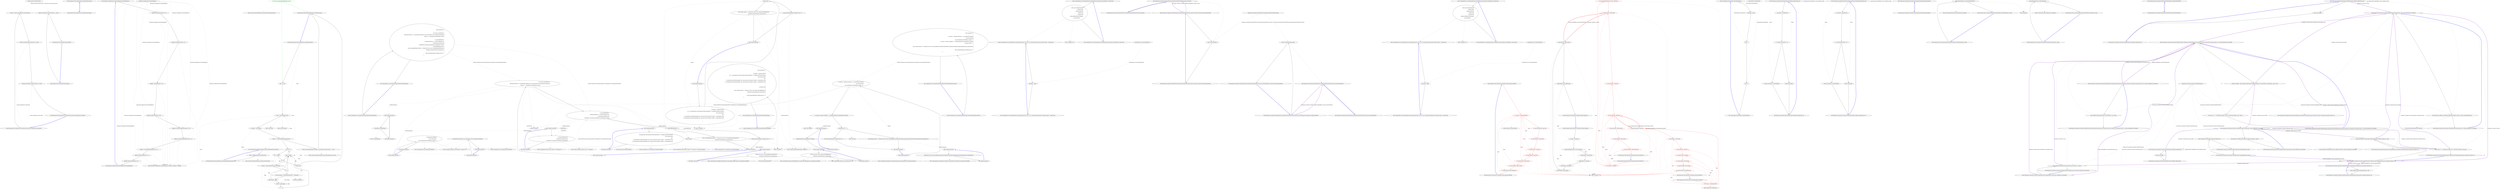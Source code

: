 digraph  {
n10 [label="Humanizer.Tests.AmbientCulture", span=""];
n0 [cluster="Humanizer.Tests.AmbientCulture.AmbientCulture(System.Globalization.CultureInfo)", label="Entry Humanizer.Tests.AmbientCulture.AmbientCulture(System.Globalization.CultureInfo)", span="10-10"];
n1 [cluster="Humanizer.Tests.AmbientCulture.AmbientCulture(System.Globalization.CultureInfo)", label="_culture = Thread.CurrentThread.CurrentUICulture", span="12-12"];
n2 [cluster="Humanizer.Tests.AmbientCulture.AmbientCulture(System.Globalization.CultureInfo)", label="Thread.CurrentThread.CurrentCulture = culture", span="13-13"];
n3 [cluster="Humanizer.Tests.AmbientCulture.AmbientCulture(System.Globalization.CultureInfo)", label="Thread.CurrentThread.CurrentUICulture = culture", span="14-14"];
n4 [cluster="Humanizer.Tests.AmbientCulture.AmbientCulture(System.Globalization.CultureInfo)", label="Exit Humanizer.Tests.AmbientCulture.AmbientCulture(System.Globalization.CultureInfo)", span="10-10"];
n5 [cluster="Humanizer.Tests.AmbientCulture.AmbientCulture(string)", label="Entry Humanizer.Tests.AmbientCulture.AmbientCulture(string)", span="17-17"];
n6 [cluster="Humanizer.Tests.AmbientCulture.AmbientCulture(string)", label="Exit Humanizer.Tests.AmbientCulture.AmbientCulture(string)", span="17-17"];
n7 [cluster="Humanizer.Tests.AmbientCulture.Dispose()", label="Entry Humanizer.Tests.AmbientCulture.Dispose()", span="22-22"];
n8 [cluster="Humanizer.Tests.AmbientCulture.Dispose()", label="Thread.CurrentThread.CurrentUICulture = _culture", span="24-24"];
n9 [cluster="Humanizer.Tests.AmbientCulture.Dispose()", label="Exit Humanizer.Tests.AmbientCulture.Dispose()", span="22-22"];
m2_0 [cluster="Humanizer.Configuration.FormatterRegistry.FormatterRegistry()", file="ByteSize.cs", label="Entry Humanizer.Configuration.FormatterRegistry.FormatterRegistry()", span="6-6"];
m2_1 [cluster="Humanizer.Configuration.FormatterRegistry.FormatterRegistry()", file="ByteSize.cs", label="Register<RomanianFormatter>(''ro'')", span="8-8"];
m2_2 [cluster="Humanizer.Configuration.FormatterRegistry.FormatterRegistry()", file="ByteSize.cs", label="Register<RussianFormatter>(''ru'')", span="9-9"];
m2_3 [cluster="Humanizer.Configuration.FormatterRegistry.FormatterRegistry()", file="ByteSize.cs", label="Register<ArabicFormatter>(''ar'')", span="10-10"];
m2_4 [cluster="Humanizer.Configuration.FormatterRegistry.FormatterRegistry()", file="ByteSize.cs", label="Register<HebrewFormatter>(''he'')", span="11-11"];
m2_5 [cluster="Humanizer.Configuration.FormatterRegistry.FormatterRegistry()", file="ByteSize.cs", label="Register<CzechSlovakPolishFormatter>(''sk'')", span="12-12"];
m2_6 [cluster="Humanizer.Configuration.FormatterRegistry.FormatterRegistry()", file="ByteSize.cs", label="Register<CzechSlovakPolishFormatter>(''cs'')", span="13-13"];
m2_7 [cluster="Humanizer.Configuration.FormatterRegistry.FormatterRegistry()", file="ByteSize.cs", label="Register<CzechSlovakPolishFormatter>(''pl'')", span="14-14"];
m2_8 [cluster="Humanizer.Configuration.FormatterRegistry.FormatterRegistry()", file="ByteSize.cs", label="Register<SerbianFormatter>(''sr'')", span="15-15"];
m2_9 [cluster="Humanizer.Configuration.FormatterRegistry.FormatterRegistry()", file="ByteSize.cs", label="Register<SlovenianFormatter>(''sl'')", span="16-16"];
m2_10 [cluster="Humanizer.Configuration.FormatterRegistry.FormatterRegistry()", file="ByteSize.cs", label="Exit Humanizer.Configuration.FormatterRegistry.FormatterRegistry()", span="6-6"];
m2_11 [cluster="Humanizer.Configuration.LocaliserRegistry<TLocaliser>.Register<T>(string)", file="ByteSize.cs", label="Entry Humanizer.Configuration.LocaliserRegistry<TLocaliser>.Register<T>(string)", span="54-54"];
m2_12 [file="ByteSize.cs", label="Humanizer.Configuration.FormatterRegistry", span=""];
m3_19 [cluster="System.ArgumentNullException.ArgumentNullException(string)", file="Configurator.cs", label="Entry System.ArgumentNullException.ArgumentNullException(string)", span="0-0"];
m3_21 [cluster="string.Trim()", file="Configurator.cs", label="Entry string.Trim()", span="0-0"];
m3_23 [cluster="System.ArgumentException.ArgumentException(string, string)", file="Configurator.cs", label="Entry System.ArgumentException.ArgumentException(string, string)", span="0-0"];
m3_22 [cluster="Humanizer.RomanNumeralExtensions.IsInvalidRomanNumeral(string)", file="Configurator.cs", label="Entry Humanizer.RomanNumeralExtensions.IsInvalidRomanNumeral(string)", span="98-98"];
m3_42 [cluster="Humanizer.RomanNumeralExtensions.IsInvalidRomanNumeral(string)", file="Configurator.cs", label="return !validRomanNumeral.IsMatch(value);", span="100-100"];
m3_43 [cluster="Humanizer.RomanNumeralExtensions.IsInvalidRomanNumeral(string)", file="Configurator.cs", label="Exit Humanizer.RomanNumeralExtensions.IsInvalidRomanNumeral(string)", span="98-98"];
m3_44 [cluster="System.Text.RegularExpressions.Regex.IsMatch(string)", file="Configurator.cs", label="Entry System.Text.RegularExpressions.Regex.IsMatch(string)", span="0-0"];
m3_20 [cluster="string.ToUpper()", file="Configurator.cs", label="Entry string.ToUpper()", span="0-0"];
m3_24 [cluster="char.ToString()", file="Configurator.cs", label="Entry char.ToString()", span="0-0"];
m3_0 [cluster="Humanizer.RomanNumeralExtensions.FromRoman(string)", file="Configurator.cs", label="Entry Humanizer.RomanNumeralExtensions.FromRoman(string)", span="35-35"];
m3_2 [cluster="Humanizer.RomanNumeralExtensions.FromRoman(string)", color=green, community=0, file="Configurator.cs", label="27: throw new ArgumentNullException(''value'');", span="38-38"];
m3_1 [cluster="Humanizer.RomanNumeralExtensions.FromRoman(string)", file="Configurator.cs", label="value == null", span="37-37"];
m3_3 [cluster="Humanizer.RomanNumeralExtensions.FromRoman(string)", file="Configurator.cs", label="value = value.ToUpper().Trim()", span="40-40"];
m3_6 [cluster="Humanizer.RomanNumeralExtensions.FromRoman(string)", file="Configurator.cs", label="throw new ArgumentException(''Empty or invalid Roman numeral string.'', ''value'');", span="44-44"];
m3_17 [cluster="Humanizer.RomanNumeralExtensions.FromRoman(string)", file="Configurator.cs", label="return total;", span="67-67"];
m3_4 [cluster="Humanizer.RomanNumeralExtensions.FromRoman(string)", file="Configurator.cs", label="var length = value.Length", span="41-41"];
m3_5 [cluster="Humanizer.RomanNumeralExtensions.FromRoman(string)", file="Configurator.cs", label="length == 0 || IsInvalidRomanNumeral(value)", span="43-43"];
m3_10 [cluster="Humanizer.RomanNumeralExtensions.FromRoman(string)", file="Configurator.cs", label="var digit = romanNumerals[value[--i].ToString()]", span="51-51"];
m3_12 [cluster="Humanizer.RomanNumeralExtensions.FromRoman(string)", file="Configurator.cs", label="var previousDigit = romanNumerals[value[i - 1].ToString()]", span="55-55"];
m3_7 [cluster="Humanizer.RomanNumeralExtensions.FromRoman(string)", file="Configurator.cs", label="var total = 0", span="46-46"];
m3_16 [cluster="Humanizer.RomanNumeralExtensions.FromRoman(string)", file="Configurator.cs", label="total += digit", span="64-64"];
m3_9 [cluster="Humanizer.RomanNumeralExtensions.FromRoman(string)", file="Configurator.cs", label="i > 0", span="49-49"];
m3_8 [cluster="Humanizer.RomanNumeralExtensions.FromRoman(string)", file="Configurator.cs", label="var i = length", span="47-47"];
m3_11 [cluster="Humanizer.RomanNumeralExtensions.FromRoman(string)", file="Configurator.cs", label="i > 0", span="53-53"];
m3_13 [cluster="Humanizer.RomanNumeralExtensions.FromRoman(string)", file="Configurator.cs", label="previousDigit < digit", span="57-57"];
m3_14 [cluster="Humanizer.RomanNumeralExtensions.FromRoman(string)", file="Configurator.cs", label="digit -= previousDigit", span="59-59"];
m3_15 [cluster="Humanizer.RomanNumeralExtensions.FromRoman(string)", file="Configurator.cs", label="i--", span="60-60"];
m3_18 [cluster="Humanizer.RomanNumeralExtensions.FromRoman(string)", file="Configurator.cs", label="Exit Humanizer.RomanNumeralExtensions.FromRoman(string)", span="35-35"];
m4_18 [cluster="CommandLine.Core.Specification.IsOption()", file="CreatingTests.cs", label="Entry CommandLine.Core.Specification.IsOption()", span="11-11"];
m4_0 [cluster="CommandLine.Core.SpecificationPropertyRules.EnforceMutuallyExclusiveSet()", file="CreatingTests.cs", label="Entry CommandLine.Core.SpecificationPropertyRules.EnforceMutuallyExclusiveSet()", span="18-18"];
m4_1 [cluster="CommandLine.Core.SpecificationPropertyRules.EnforceMutuallyExclusiveSet()", file="CreatingTests.cs", label="return specProps =>\r\n                {\r\n                    var options = specProps.Where(sp => sp.Specification.IsOption()\r\n                        && sp.Value.IsJust()\r\n                        && sp.Specification.GetSetName().Length > 0);\r\n                    var groups = options.GroupBy(g => ((OptionSpecification)g.Specification).SetName);\r\n                    if (groups.Count() > 1)\r\n                    {\r\n                        return options.Select(s => Maybe.Just<Error>(new MutuallyExclusiveSetError(NameInfo.FromOptionSpecification((OptionSpecification)s.Specification))));\r\n                    }\r\n                    return Enumerable.Empty<Nothing<Error>>();\r\n                };", span="20-31"];
m4_2 [cluster="CommandLine.Core.SpecificationPropertyRules.EnforceMutuallyExclusiveSet()", file="CreatingTests.cs", label="Exit CommandLine.Core.SpecificationPropertyRules.EnforceMutuallyExclusiveSet()", span="18-18"];
m4_29 [cluster="CommandLine.Infrastructure.Maybe.Just<T>(T)", file="CreatingTests.cs", label="Entry CommandLine.Infrastructure.Maybe.Just<T>(T)", span="68-68"];
m4_41 [cluster="Unk.Any", file="CreatingTests.cs", label="Entry Unk.Any", span=""];
m4_52 [cluster="CommandLine.Infrastructure.Maybe<T>.IsNothing<T>()", file="CreatingTests.cs", label="Entry CommandLine.Infrastructure.Maybe<T>.IsNothing<T>()", span="144-144"];
m4_74 [cluster="CommandLine.Core.Specification.IsMaxNotSpecified()", file="CreatingTests.cs", label="Entry CommandLine.Core.Specification.IsMaxNotSpecified()", span="75-75"];
m4_19 [cluster="CommandLine.Infrastructure.Maybe<T>.IsJust<T>()", file="CreatingTests.cs", label="Entry CommandLine.Infrastructure.Maybe<T>.IsJust<T>()", span="149-149"];
m4_28 [cluster="CommandLine.NameInfo.FromOptionSpecification(CommandLine.Core.OptionSpecification)", file="CreatingTests.cs", label="Entry CommandLine.NameInfo.FromOptionSpecification(CommandLine.Core.OptionSpecification)", span="60-60"];
m4_78 [cluster="CommandLine.SequenceOutOfRangeError.SequenceOutOfRangeError(CommandLine.NameInfo)", file="CreatingTests.cs", label="Entry CommandLine.SequenceOutOfRangeError.SequenceOutOfRangeError(CommandLine.NameInfo)", span="316-316"];
m4_30 [cluster="CommandLine.Core.SpecificationPropertyRules.EnforceRequired()", file="CreatingTests.cs", label="Entry CommandLine.Core.SpecificationPropertyRules.EnforceRequired()", span="34-34"];
m4_31 [cluster="CommandLine.Core.SpecificationPropertyRules.EnforceRequired()", file="CreatingTests.cs", label="return specProps =>\r\n            {\r\n                List<string> setsWithTrue =\r\n                    specProps.Where(sp => sp.Specification.IsOption() && sp.Value.IsJust() && sp.Specification.Required)\r\n                        .Select(x => x.Specification.GetSetName()).ToList();\r\n                \r\n                var requiredButEmpty =\r\n                    specProps.Where(sp => sp.Value.IsNothing() && \r\n                                          sp.Specification.Required &&\r\n                                          !setsWithTrue.Contains(sp.Specification.GetSetName())).ToList();\r\n                    if (requiredButEmpty.Any()) {\r\n                        return requiredButEmpty.Select(s => Maybe.Just<Error>(new MissingRequiredOptionError(\r\n                            NameInfo.FromSpecification(s.Specification))));\r\n                    }\r\n                    return Enumerable.Empty<Nothing<Error>>();\r\n                };", span="36-51"];
m4_32 [cluster="CommandLine.Core.SpecificationPropertyRules.EnforceRequired()", file="CreatingTests.cs", label="Exit CommandLine.Core.SpecificationPropertyRules.EnforceRequired()", span="34-34"];
m4_53 [cluster="System.Collections.Generic.List<T>.Contains(T)", file="CreatingTests.cs", label="Entry System.Collections.Generic.List<T>.Contains(T)", span="0-0"];
m4_73 [cluster="CommandLine.Infrastructure.Maybe<T>.FromJust<T>(System.Exception)", file="CreatingTests.cs", label="Entry CommandLine.Infrastructure.Maybe<T>.FromJust<T>(System.Exception)", span="134-134"];
m4_58 [cluster="Unk.FromSpecification", file="CreatingTests.cs", label="Entry Unk.FromSpecification", span=""];
m4_10 [cluster="Unk.Where", file="CreatingTests.cs", label="Entry Unk.Where", span=""];
m4_57 [cluster="CommandLine.MissingRequiredOptionError.MissingRequiredOptionError(CommandLine.NameInfo)", file="CreatingTests.cs", label="Entry CommandLine.MissingRequiredOptionError.MissingRequiredOptionError(CommandLine.NameInfo)", span="283-283"];
m4_27 [cluster="CommandLine.MutuallyExclusiveSetError.MutuallyExclusiveSetError(CommandLine.NameInfo)", file="CreatingTests.cs", label="Entry CommandLine.MutuallyExclusiveSetError.MutuallyExclusiveSetError(CommandLine.NameInfo)", span="294-294"];
m4_12 [cluster="Unk.Count", file="CreatingTests.cs", label="Entry Unk.Count", span=""];
m4_48 [cluster="Unk.GetSetName", file="CreatingTests.cs", label="Entry Unk.GetSetName", span=""];
m4_59 [cluster="CommandLine.Core.SpecificationPropertyRules.EnforceRange()", file="CreatingTests.cs", label="Entry CommandLine.Core.SpecificationPropertyRules.EnforceRange()", span="54-54"];
m4_60 [cluster="CommandLine.Core.SpecificationPropertyRules.EnforceRange()", file="CreatingTests.cs", label="return specProps =>\r\n                {\r\n                    var options = specProps.Where(\r\n                        sp => sp.Specification.ConversionType.ToDescriptorKind() == TypeDescriptorKind.Sequence\r\n                        && sp.Value.IsJust()\r\n                        && (\r\n                            (!sp.Specification.IsMinNotSpecified() && ((Array)sp.Value.FromJust()).Length < sp.Specification.Min)\r\n                            || (!sp.Specification.IsMaxNotSpecified() && ((Array)sp.Value.FromJust()).Length > sp.Specification.Max)\r\n                        )\r\n                    );\r\n                    if (options.Any())\r\n                    {\r\n                        return options.Select(s => Maybe.Just<Error>(new SequenceOutOfRangeError(\r\n                            NameInfo.FromSpecification(s.Specification))));\r\n                    }\r\n                    return Enumerable.Empty<Nothing<Error>>();\r\n                };", span="56-72"];
m4_61 [cluster="CommandLine.Core.SpecificationPropertyRules.EnforceRange()", file="CreatingTests.cs", label="Exit CommandLine.Core.SpecificationPropertyRules.EnforceRange()", span="54-54"];
m4_75 [cluster="lambda expression", file="CreatingTests.cs", label="Entry lambda expression", span="68-69"];
m4_4 [cluster="lambda expression", file="CreatingTests.cs", label="var options = specProps.Where(sp => sp.Specification.IsOption()\r\n                        && sp.Value.IsJust()\r\n                        && sp.Specification.GetSetName().Length > 0)", span="22-24"];
m4_3 [cluster="lambda expression", file="CreatingTests.cs", label="Entry lambda expression", span="20-31"];
m4_5 [cluster="lambda expression", file="CreatingTests.cs", label="var groups = options.GroupBy(g => ((OptionSpecification)g.Specification).SetName)", span="25-25"];
m4_15 [cluster="lambda expression", file="CreatingTests.cs", label="Entry lambda expression", span="22-24"];
m4_7 [cluster="lambda expression", file="CreatingTests.cs", label="return options.Select(s => Maybe.Just<Error>(new MutuallyExclusiveSetError(NameInfo.FromOptionSpecification((OptionSpecification)s.Specification))));", span="28-28"];
m4_6 [cluster="lambda expression", file="CreatingTests.cs", label="groups.Count() > 1", span="26-26"];
m4_21 [cluster="lambda expression", file="CreatingTests.cs", label="Entry lambda expression", span="25-25"];
m4_8 [cluster="lambda expression", file="CreatingTests.cs", label="return Enumerable.Empty<Nothing<Error>>();", span="30-30"];
m4_9 [cluster="lambda expression", file="CreatingTests.cs", label="Exit lambda expression", span="20-31"];
m4_24 [cluster="lambda expression", file="CreatingTests.cs", label="Entry lambda expression", span="28-28"];
m4_16 [cluster="lambda expression", file="CreatingTests.cs", label="sp.Specification.IsOption()\r\n                        && sp.Value.IsJust()\r\n                        && sp.Specification.GetSetName().Length > 0", span="22-24"];
m4_17 [cluster="lambda expression", file="CreatingTests.cs", label="Exit lambda expression", span="22-24"];
m4_22 [cluster="lambda expression", file="CreatingTests.cs", label="((OptionSpecification)g.Specification).SetName", span="25-25"];
m4_23 [cluster="lambda expression", file="CreatingTests.cs", label="Exit lambda expression", span="25-25"];
m4_25 [cluster="lambda expression", file="CreatingTests.cs", label="Maybe.Just<Error>(new MutuallyExclusiveSetError(NameInfo.FromOptionSpecification((OptionSpecification)s.Specification)))", span="28-28"];
m4_26 [cluster="lambda expression", file="CreatingTests.cs", label="Exit lambda expression", span="28-28"];
m4_34 [cluster="lambda expression", file="CreatingTests.cs", label="List<string> setsWithTrue =\r\n                    specProps.Where(sp => sp.Specification.IsOption() && sp.Value.IsJust() && sp.Specification.Required)\r\n                        .Select(x => x.Specification.GetSetName()).ToList()", span="38-40"];
m4_35 [cluster="lambda expression", file="CreatingTests.cs", label="var requiredButEmpty =\r\n                    specProps.Where(sp => sp.Value.IsNothing() && \r\n                                          sp.Specification.Required &&\r\n                                          !setsWithTrue.Contains(sp.Specification.GetSetName())).ToList()", span="42-45"];
m4_33 [cluster="lambda expression", file="CreatingTests.cs", label="Entry lambda expression", span="36-51"];
m4_42 [cluster="lambda expression", file="CreatingTests.cs", label="Entry lambda expression", span="39-39"];
m4_45 [cluster="lambda expression", file="CreatingTests.cs", label="Entry lambda expression", span="40-40"];
m4_50 [cluster="lambda expression", file="CreatingTests.cs", label="sp.Value.IsNothing() && \r\n                                          sp.Specification.Required &&\r\n                                          !setsWithTrue.Contains(sp.Specification.GetSetName())", span="43-45"];
m4_36 [cluster="lambda expression", file="CreatingTests.cs", label="requiredButEmpty.Any()", span="46-46"];
m4_49 [cluster="lambda expression", file="CreatingTests.cs", label="Entry lambda expression", span="43-45"];
m4_37 [cluster="lambda expression", file="CreatingTests.cs", label="return requiredButEmpty.Select(s => Maybe.Just<Error>(new MissingRequiredOptionError(\r\n                            NameInfo.FromSpecification(s.Specification))));", span="47-48"];
m4_38 [cluster="lambda expression", file="CreatingTests.cs", label="return Enumerable.Empty<Nothing<Error>>();", span="50-50"];
m4_39 [cluster="lambda expression", file="CreatingTests.cs", label="Exit lambda expression", span="36-51"];
m4_54 [cluster="lambda expression", file="CreatingTests.cs", label="Entry lambda expression", span="47-48"];
m4_43 [cluster="lambda expression", file="CreatingTests.cs", label="sp.Specification.IsOption() && sp.Value.IsJust() && sp.Specification.Required", span="39-39"];
m4_44 [cluster="lambda expression", file="CreatingTests.cs", label="Exit lambda expression", span="39-39"];
m4_46 [cluster="lambda expression", file="CreatingTests.cs", label="x.Specification.GetSetName()", span="40-40"];
m4_47 [cluster="lambda expression", file="CreatingTests.cs", label="Exit lambda expression", span="40-40"];
m4_51 [cluster="lambda expression", file="CreatingTests.cs", label="Exit lambda expression", span="43-45"];
m4_55 [cluster="lambda expression", file="CreatingTests.cs", label="Maybe.Just<Error>(new MissingRequiredOptionError(\r\n                            NameInfo.FromSpecification(s.Specification)))", span="47-48"];
m4_56 [cluster="lambda expression", file="CreatingTests.cs", label="Exit lambda expression", span="47-48"];
m4_63 [cluster="lambda expression", file="CreatingTests.cs", label="var options = specProps.Where(\r\n                        sp => sp.Specification.ConversionType.ToDescriptorKind() == TypeDescriptorKind.Sequence\r\n                        && sp.Value.IsJust()\r\n                        && (\r\n                            (!sp.Specification.IsMinNotSpecified() && ((Array)sp.Value.FromJust()).Length < sp.Specification.Min)\r\n                            || (!sp.Specification.IsMaxNotSpecified() && ((Array)sp.Value.FromJust()).Length > sp.Specification.Max)\r\n                        )\r\n                    )", span="58-65"];
m4_62 [cluster="lambda expression", file="CreatingTests.cs", label="Entry lambda expression", span="56-72"];
m4_64 [cluster="lambda expression", file="CreatingTests.cs", label="options.Any()", span="66-66"];
m4_68 [cluster="lambda expression", file="CreatingTests.cs", label="Entry lambda expression", span="59-64"];
m4_65 [cluster="lambda expression", file="CreatingTests.cs", label="return options.Select(s => Maybe.Just<Error>(new SequenceOutOfRangeError(\r\n                            NameInfo.FromSpecification(s.Specification))));", span="68-69"];
m4_66 [cluster="lambda expression", file="CreatingTests.cs", label="return Enumerable.Empty<Nothing<Error>>();", span="71-71"];
m4_67 [cluster="lambda expression", file="CreatingTests.cs", label="Exit lambda expression", span="56-72"];
m4_69 [cluster="lambda expression", file="CreatingTests.cs", label="sp.Specification.ConversionType.ToDescriptorKind() == TypeDescriptorKind.Sequence\r\n                        && sp.Value.IsJust()\r\n                        && (\r\n                            (!sp.Specification.IsMinNotSpecified() && ((Array)sp.Value.FromJust()).Length < sp.Specification.Min)\r\n                            || (!sp.Specification.IsMaxNotSpecified() && ((Array)sp.Value.FromJust()).Length > sp.Specification.Max)\r\n                        )", span="59-64"];
m4_70 [cluster="lambda expression", file="CreatingTests.cs", label="Exit lambda expression", span="59-64"];
m4_76 [cluster="lambda expression", file="CreatingTests.cs", label="Maybe.Just<Error>(new SequenceOutOfRangeError(\r\n                            NameInfo.FromSpecification(s.Specification)))", span="68-69"];
m4_77 [cluster="lambda expression", file="CreatingTests.cs", label="Exit lambda expression", span="68-69"];
m4_20 [cluster="CommandLine.Core.Specification.GetSetName()", file="CreatingTests.cs", label="Entry CommandLine.Core.Specification.GetSetName()", span="80-80"];
m4_13 [cluster="Unk.Select", file="CreatingTests.cs", label="Entry Unk.Select", span=""];
m4_72 [cluster="CommandLine.Core.Specification.IsMinNotSpecified()", file="CreatingTests.cs", label="Entry CommandLine.Core.Specification.IsMinNotSpecified()", span="70-70"];
m4_11 [cluster="Unk.GroupBy", file="CreatingTests.cs", label="Entry Unk.GroupBy", span=""];
m4_40 [cluster="Unk.ToList", file="CreatingTests.cs", label="Entry Unk.ToList", span=""];
m4_71 [cluster="System.Type.ToDescriptorKind()", file="CreatingTests.cs", label="Entry System.Type.ToDescriptorKind()", span="22-22"];
m4_14 [cluster="System.Linq.Enumerable.Empty<TResult>()", file="CreatingTests.cs", label="Entry System.Linq.Enumerable.Empty<TResult>()", span="0-0"];
m4_79 [file="CreatingTests.cs", label=setsWithTrue, span=""];
m5_3 [cluster="CommandLine.Core.ValueSpecification.FromAttribute(CommandLine.ValueAttribute, System.Type)", file="CzechSlovakFormatter.cs", label="Entry CommandLine.Core.ValueSpecification.FromAttribute(CommandLine.ValueAttribute, System.Type)", span="16-16"];
m5_4 [cluster="CommandLine.Core.ValueSpecification.FromAttribute(CommandLine.ValueAttribute, System.Type)", file="CzechSlovakFormatter.cs", label="return new ValueSpecification(\r\n                attribute.Index,\r\n                attribute.Required,\r\n                attribute.Min,\r\n                attribute.Max,\r\n                attribute.DefaultValue.ToMaybe(),\r\n                conversionType);", span="18-24"];
m5_5 [cluster="CommandLine.Core.ValueSpecification.FromAttribute(CommandLine.ValueAttribute, System.Type)", file="CzechSlovakFormatter.cs", label="Exit CommandLine.Core.ValueSpecification.FromAttribute(CommandLine.ValueAttribute, System.Type)", span="16-16"];
m5_0 [cluster="CommandLine.Core.ValueSpecification.ValueSpecification(int, bool, int, int, CommandLine.Infrastructure.Maybe<object>, System.Type)", file="CzechSlovakFormatter.cs", label="Entry CommandLine.Core.ValueSpecification.ValueSpecification(int, bool, int, int, CommandLine.Infrastructure.Maybe<object>, System.Type)", span="10-10"];
m5_1 [cluster="CommandLine.Core.ValueSpecification.ValueSpecification(int, bool, int, int, CommandLine.Infrastructure.Maybe<object>, System.Type)", file="CzechSlovakFormatter.cs", label="this.index = index", span="13-13"];
m5_2 [cluster="CommandLine.Core.ValueSpecification.ValueSpecification(int, bool, int, int, CommandLine.Infrastructure.Maybe<object>, System.Type)", file="CzechSlovakFormatter.cs", label="Exit CommandLine.Core.ValueSpecification.ValueSpecification(int, bool, int, int, CommandLine.Infrastructure.Maybe<object>, System.Type)", span="10-10"];
m5_6 [cluster="T.ToMaybe<T>()", file="CzechSlovakFormatter.cs", label="Entry T.ToMaybe<T>()", span="79-79"];
m5_7 [file="CzechSlovakFormatter.cs", label="CommandLine.Core.ValueSpecification", span=""];
m6_0 [cluster="Humanizer.Localisation.NumberToWords.GenderlessNumberToWordsConverter.Convert(int)", file="DateHumanizeTests.cs", label="Entry Humanizer.Localisation.NumberToWords.GenderlessNumberToWordsConverter.Convert(int)", span="9-9"];
m6_1 [cluster="Humanizer.Localisation.NumberToWords.GenderlessNumberToWordsConverter.Convert(int)", file="DateHumanizeTests.cs", label="Exit Humanizer.Localisation.NumberToWords.GenderlessNumberToWordsConverter.Convert(int)", span="9-9"];
m6_2 [cluster="Humanizer.Localisation.NumberToWords.GenderlessNumberToWordsConverter.Convert(int, Humanizer.GrammaticalGender)", file="DateHumanizeTests.cs", label="Entry Humanizer.Localisation.NumberToWords.GenderlessNumberToWordsConverter.Convert(int, Humanizer.GrammaticalGender)", span="17-17"];
m6_3 [cluster="Humanizer.Localisation.NumberToWords.GenderlessNumberToWordsConverter.Convert(int, Humanizer.GrammaticalGender)", file="DateHumanizeTests.cs", label="return Convert(number);", span="19-19"];
m6_4 [cluster="Humanizer.Localisation.NumberToWords.GenderlessNumberToWordsConverter.Convert(int, Humanizer.GrammaticalGender)", file="DateHumanizeTests.cs", label="Exit Humanizer.Localisation.NumberToWords.GenderlessNumberToWordsConverter.Convert(int, Humanizer.GrammaticalGender)", span="17-17"];
m6_5 [cluster="Humanizer.Localisation.NumberToWords.GenderlessNumberToWordsConverter.ConvertToOrdinal(int)", file="DateHumanizeTests.cs", label="Entry Humanizer.Localisation.NumberToWords.GenderlessNumberToWordsConverter.ConvertToOrdinal(int)", span="27-27"];
m6_6 [cluster="Humanizer.Localisation.NumberToWords.GenderlessNumberToWordsConverter.ConvertToOrdinal(int)", file="DateHumanizeTests.cs", label="Exit Humanizer.Localisation.NumberToWords.GenderlessNumberToWordsConverter.ConvertToOrdinal(int)", span="27-27"];
m6_7 [cluster="Humanizer.Localisation.NumberToWords.GenderlessNumberToWordsConverter.ConvertToOrdinal(int, Humanizer.GrammaticalGender)", file="DateHumanizeTests.cs", label="Entry Humanizer.Localisation.NumberToWords.GenderlessNumberToWordsConverter.ConvertToOrdinal(int, Humanizer.GrammaticalGender)", span="35-35"];
m6_8 [cluster="Humanizer.Localisation.NumberToWords.GenderlessNumberToWordsConverter.ConvertToOrdinal(int, Humanizer.GrammaticalGender)", file="DateHumanizeTests.cs", label="return ConvertToOrdinal(number);", span="37-37"];
m6_9 [cluster="Humanizer.Localisation.NumberToWords.GenderlessNumberToWordsConverter.ConvertToOrdinal(int, Humanizer.GrammaticalGender)", file="DateHumanizeTests.cs", label="Exit Humanizer.Localisation.NumberToWords.GenderlessNumberToWordsConverter.ConvertToOrdinal(int, Humanizer.GrammaticalGender)", span="35-35"];
m6_10 [file="DateHumanizeTests.cs", label="Humanizer.Localisation.NumberToWords.GenderlessNumberToWordsConverter", span=""];
m10_3 [cluster="CommandLine.Core.ValueSpecification.FromAttribute(CommandLine.ValueAttribute, System.Type)", file="FarsiNumberToWordsConverter.cs", label="Entry CommandLine.Core.ValueSpecification.FromAttribute(CommandLine.ValueAttribute, System.Type)", span="16-16"];
m10_4 [cluster="CommandLine.Core.ValueSpecification.FromAttribute(CommandLine.ValueAttribute, System.Type)", file="FarsiNumberToWordsConverter.cs", label="return new ValueSpecification(\r\n                attribute.Index,\r\n                attribute.Required,\r\n                attribute.Min,\r\n                attribute.Max,\r\n                attribute.DefaultValue.ToMaybe(),\r\n                conversionType);", span="18-24"];
m10_5 [cluster="CommandLine.Core.ValueSpecification.FromAttribute(CommandLine.ValueAttribute, System.Type)", file="FarsiNumberToWordsConverter.cs", label="Exit CommandLine.Core.ValueSpecification.FromAttribute(CommandLine.ValueAttribute, System.Type)", span="16-16"];
m10_0 [cluster="CommandLine.Core.ValueSpecification.ValueSpecification(int, bool, int, int, CommandLine.Infrastructure.Maybe<object>, System.Type)", file="FarsiNumberToWordsConverter.cs", label="Entry CommandLine.Core.ValueSpecification.ValueSpecification(int, bool, int, int, CommandLine.Infrastructure.Maybe<object>, System.Type)", span="10-10"];
m10_1 [cluster="CommandLine.Core.ValueSpecification.ValueSpecification(int, bool, int, int, CommandLine.Infrastructure.Maybe<object>, System.Type)", file="FarsiNumberToWordsConverter.cs", label="this.index = index", span="13-13"];
m10_2 [cluster="CommandLine.Core.ValueSpecification.ValueSpecification(int, bool, int, int, CommandLine.Infrastructure.Maybe<object>, System.Type)", file="FarsiNumberToWordsConverter.cs", label="Exit CommandLine.Core.ValueSpecification.ValueSpecification(int, bool, int, int, CommandLine.Infrastructure.Maybe<object>, System.Type)", span="10-10"];
m10_6 [cluster="T.ToMaybe<T>()", file="FarsiNumberToWordsConverter.cs", label="Entry T.ToMaybe<T>()", span="79-79"];
m10_7 [file="FarsiNumberToWordsConverter.cs", label="CommandLine.Core.ValueSpecification", span=""];
m15_11 [cluster="Humanizer.Tests.Extensions.FluentDate.InTests.InJanuaryOf2009()", file="NumberToOrdinalWordsExtension.cs", label="Entry Humanizer.Tests.Extensions.FluentDate.InTests.InJanuaryOf2009()", span="20-20"];
m15_12 [cluster="Humanizer.Tests.Extensions.FluentDate.InTests.InJanuaryOf2009()", color=red, community=0, file="NumberToOrdinalWordsExtension.cs", label="5: var inJan = In.JanuaryOf(2009)", span="22-22"];
m15_13 [cluster="Humanizer.Tests.Extensions.FluentDate.InTests.InJanuaryOf2009()", color=red, community=0, file="NumberToOrdinalWordsExtension.cs", label="19: Assert.Equal(2009, inJan.Year)", span="23-23"];
m15_14 [cluster="Humanizer.Tests.Extensions.FluentDate.InTests.InJanuaryOf2009()", color=red, community=0, file="NumberToOrdinalWordsExtension.cs", label="16: Assert.Equal(1, inJan.Month)", span="24-24"];
m15_15 [cluster="Humanizer.Tests.Extensions.FluentDate.InTests.InJanuaryOf2009()", color=red, community=0, file="NumberToOrdinalWordsExtension.cs", label="19: Assert.Equal(1, inJan.Day)", span="25-25"];
m15_16 [cluster="Humanizer.Tests.Extensions.FluentDate.InTests.InJanuaryOf2009()", color=red, community=0, file="NumberToOrdinalWordsExtension.cs", label="16: Assert.Equal(0, inJan.Hour)", span="26-26"];
m15_17 [cluster="Humanizer.Tests.Extensions.FluentDate.InTests.InJanuaryOf2009()", color=red, community=0, file="NumberToOrdinalWordsExtension.cs", label="19: Assert.Equal(0, inJan.Minute)", span="27-27"];
m15_18 [cluster="Humanizer.Tests.Extensions.FluentDate.InTests.InJanuaryOf2009()", color=red, community=0, file="NumberToOrdinalWordsExtension.cs", label="20: Assert.Equal(0, inJan.Second)", span="28-28"];
m15_19 [cluster="Humanizer.Tests.Extensions.FluentDate.InTests.InJanuaryOf2009()", color=red, community=0, file="NumberToOrdinalWordsExtension.cs", label="19: Assert.Equal(0, inJan.Millisecond)", span="29-29"];
m15_20 [cluster="Humanizer.Tests.Extensions.FluentDate.InTests.InJanuaryOf2009()", file="NumberToOrdinalWordsExtension.cs", label="Exit Humanizer.Tests.Extensions.FluentDate.InTests.InJanuaryOf2009()", span="20-20"];
m15_22 [cluster="Humanizer.Tests.Extensions.FluentDate.InTests.InFebruary()", file="NumberToOrdinalWordsExtension.cs", label="Entry Humanizer.Tests.Extensions.FluentDate.InTests.InFebruary()", span="33-33"];
m15_23 [cluster="Humanizer.Tests.Extensions.FluentDate.InTests.InFebruary()", color=red, community=0, file="NumberToOrdinalWordsExtension.cs", label="20: var inFeb = In.February", span="35-35"];
m15_24 [cluster="Humanizer.Tests.Extensions.FluentDate.InTests.InFebruary()", color=red, community=0, file="NumberToOrdinalWordsExtension.cs", label="19: Assert.Equal(DateTime.Now.Year, inFeb.Year)", span="36-36"];
m15_25 [cluster="Humanizer.Tests.Extensions.FluentDate.InTests.InFebruary()", color=red, community=0, file="NumberToOrdinalWordsExtension.cs", label="17: Assert.Equal(2, inFeb.Month)", span="37-37"];
m15_26 [cluster="Humanizer.Tests.Extensions.FluentDate.InTests.InFebruary()", color=red, community=0, file="NumberToOrdinalWordsExtension.cs", label="19: Assert.Equal(1, inFeb.Day)", span="38-38"];
m15_27 [cluster="Humanizer.Tests.Extensions.FluentDate.InTests.InFebruary()", color=red, community=0, file="NumberToOrdinalWordsExtension.cs", label="26: Assert.Equal(0, inFeb.Hour)", span="39-39"];
m15_28 [cluster="Humanizer.Tests.Extensions.FluentDate.InTests.InFebruary()", color=red, community=0, file="NumberToOrdinalWordsExtension.cs", label="19: Assert.Equal(0, inFeb.Minute)", span="40-40"];
m15_29 [cluster="Humanizer.Tests.Extensions.FluentDate.InTests.InFebruary()", color=red, community=0, file="NumberToOrdinalWordsExtension.cs", label="20: Assert.Equal(0, inFeb.Second)", span="41-41"];
m15_30 [cluster="Humanizer.Tests.Extensions.FluentDate.InTests.InFebruary()", color=red, community=0, file="NumberToOrdinalWordsExtension.cs", label="19: Assert.Equal(0, inFeb.Millisecond)", span="42-42"];
m15_31 [cluster="Humanizer.Tests.Extensions.FluentDate.InTests.InFebruary()", file="NumberToOrdinalWordsExtension.cs", label="Exit Humanizer.Tests.Extensions.FluentDate.InTests.InFebruary()", span="33-33"];
m15_42 [cluster="Humanizer.In.TheYear(int)", file="NumberToOrdinalWordsExtension.cs", label="Entry Humanizer.In.TheYear(int)", span="5-5"];
m15_21 [cluster="Humanizer.In.JanuaryOf(int)", file="NumberToOrdinalWordsExtension.cs", label="Entry Humanizer.In.JanuaryOf(int)", span="19-19"];
m15_10 [cluster="Unk.Equal", file="NumberToOrdinalWordsExtension.cs", label="Entry Unk.Equal", span=""];
m15_32 [cluster="Humanizer.Tests.Extensions.FluentDate.InTests.InTheYear()", file="NumberToOrdinalWordsExtension.cs", label="Entry Humanizer.Tests.Extensions.FluentDate.InTests.InTheYear()", span="46-46"];
m15_33 [cluster="Humanizer.Tests.Extensions.FluentDate.InTests.InTheYear()", color=red, community=0, file="NumberToOrdinalWordsExtension.cs", label="20: var date = In.TheYear(2009)", span="48-48"];
m15_34 [cluster="Humanizer.Tests.Extensions.FluentDate.InTests.InTheYear()", color=red, community=0, file="NumberToOrdinalWordsExtension.cs", label="19: Assert.Equal(2009, date.Year)", span="49-49"];
m15_35 [cluster="Humanizer.Tests.Extensions.FluentDate.InTests.InTheYear()", color=red, community=0, file="NumberToOrdinalWordsExtension.cs", label="7: Assert.Equal(1, date.Month)", span="50-50"];
m15_36 [cluster="Humanizer.Tests.Extensions.FluentDate.InTests.InTheYear()", color=red, community=0, file="NumberToOrdinalWordsExtension.cs", label="25: Assert.Equal(1, date.Day)", span="51-51"];
m15_37 [cluster="Humanizer.Tests.Extensions.FluentDate.InTests.InTheYear()", color=red, community=0, file="NumberToOrdinalWordsExtension.cs", label="24: Assert.Equal(0, date.Hour)", span="52-52"];
m15_38 [cluster="Humanizer.Tests.Extensions.FluentDate.InTests.InTheYear()", color=red, community=0, file="NumberToOrdinalWordsExtension.cs", label="25: Assert.Equal(0, date.Minute)", span="53-53"];
m15_39 [cluster="Humanizer.Tests.Extensions.FluentDate.InTests.InTheYear()", color=red, community=0, file="NumberToOrdinalWordsExtension.cs", label="20: Assert.Equal(0, date.Second)", span="54-54"];
m15_40 [cluster="Humanizer.Tests.Extensions.FluentDate.InTests.InTheYear()", color=red, community=0, file="NumberToOrdinalWordsExtension.cs", label="25: Assert.Equal(0, date.Millisecond)", span="55-55"];
m15_41 [cluster="Humanizer.Tests.Extensions.FluentDate.InTests.InTheYear()", file="NumberToOrdinalWordsExtension.cs", label="Exit Humanizer.Tests.Extensions.FluentDate.InTests.InTheYear()", span="46-46"];
m15_0 [cluster="Humanizer.Tests.Extensions.FluentDate.InTests.InJanuary()", file="NumberToOrdinalWordsExtension.cs", label="Entry Humanizer.Tests.Extensions.FluentDate.InTests.InJanuary()", span="7-7"];
m15_1 [cluster="Humanizer.Tests.Extensions.FluentDate.InTests.InJanuary()", file="NumberToOrdinalWordsExtension.cs", label="var inJan = In.January", span="9-9"];
m15_2 [cluster="Humanizer.Tests.Extensions.FluentDate.InTests.InJanuary()", file="NumberToOrdinalWordsExtension.cs", label="Assert.Equal(DateTime.Now.Year, inJan.Year)", span="10-10"];
m15_3 [cluster="Humanizer.Tests.Extensions.FluentDate.InTests.InJanuary()", file="NumberToOrdinalWordsExtension.cs", label="Assert.Equal(1, inJan.Month)", span="11-11"];
m15_4 [cluster="Humanizer.Tests.Extensions.FluentDate.InTests.InJanuary()", file="NumberToOrdinalWordsExtension.cs", label="Assert.Equal(1, inJan.Day)", span="12-12"];
m15_5 [cluster="Humanizer.Tests.Extensions.FluentDate.InTests.InJanuary()", file="NumberToOrdinalWordsExtension.cs", label="Assert.Equal(0, inJan.Hour)", span="13-13"];
m15_6 [cluster="Humanizer.Tests.Extensions.FluentDate.InTests.InJanuary()", file="NumberToOrdinalWordsExtension.cs", label="Assert.Equal(0, inJan.Minute)", span="14-14"];
m15_7 [cluster="Humanizer.Tests.Extensions.FluentDate.InTests.InJanuary()", file="NumberToOrdinalWordsExtension.cs", label="Assert.Equal(0, inJan.Second)", span="15-15"];
m15_8 [cluster="Humanizer.Tests.Extensions.FluentDate.InTests.InJanuary()", file="NumberToOrdinalWordsExtension.cs", label="Assert.Equal(0, inJan.Millisecond)", span="16-16"];
m15_9 [cluster="Humanizer.Tests.Extensions.FluentDate.InTests.InJanuary()", file="NumberToOrdinalWordsExtension.cs", label="Exit Humanizer.Tests.Extensions.FluentDate.InTests.InJanuary()", span="7-7"];
m16_0 [cluster="CommandLine.ValueAttribute.ValueAttribute(int)", file="NumberToWordsTests.cs", label="Entry CommandLine.ValueAttribute.ValueAttribute(int)", span="20-20"];
m16_1 [cluster="CommandLine.ValueAttribute.ValueAttribute(int)", file="NumberToWordsTests.cs", label="this.index = index", span="22-22"];
m16_2 [cluster="CommandLine.ValueAttribute.ValueAttribute(int)", file="NumberToWordsTests.cs", label="min = -1", span="23-23"];
m16_3 [cluster="CommandLine.ValueAttribute.ValueAttribute(int)", file="NumberToWordsTests.cs", label="max = -1", span="24-24"];
m16_4 [cluster="CommandLine.ValueAttribute.ValueAttribute(int)", file="NumberToWordsTests.cs", label="Exit CommandLine.ValueAttribute.ValueAttribute(int)", span="20-20"];
m16_5 [file="NumberToWordsTests.cs", label="CommandLine.ValueAttribute", span=""];
m20_0 [cluster="Humanizer.Localisation.RomanianFormatter.GetResourceKey(string, int)", file="RomanianFormatter.cs", label="Entry Humanizer.Localisation.RomanianFormatter.GetResourceKey(string, int)", span="6-6"];
m20_1 [cluster="Humanizer.Localisation.RomanianFormatter.GetResourceKey(string, int)", file="RomanianFormatter.cs", label="var mod100 = number%100", span="8-8"];
m20_3 [cluster="Humanizer.Localisation.RomanianFormatter.GetResourceKey(string, int)", file="RomanianFormatter.cs", label="return resourceKey;", span="12-12"];
m20_4 [cluster="Humanizer.Localisation.RomanianFormatter.GetResourceKey(string, int)", file="RomanianFormatter.cs", label="return resourceKey + Above20PostFix;", span="15-15"];
m20_2 [cluster="Humanizer.Localisation.RomanianFormatter.GetResourceKey(string, int)", file="RomanianFormatter.cs", label="0 < mod100 && mod100 < 20", span="10-10"];
m20_5 [cluster="Humanizer.Localisation.RomanianFormatter.GetResourceKey(string, int)", file="RomanianFormatter.cs", label="Exit Humanizer.Localisation.RomanianFormatter.GetResourceKey(string, int)", span="6-6"];
m21_2 [cluster="Humanizer.Localisation.Formatters.RomanianFormatter.GetResourceKey(string, int)", file="RussianFormatter.cs", label="Entry Humanizer.Localisation.Formatters.RomanianFormatter.GetResourceKey(string, int)", span="11-11"];
m21_3 [cluster="Humanizer.Localisation.Formatters.RomanianFormatter.GetResourceKey(string, int)", file="RussianFormatter.cs", label="var mod100 = number%100", span="13-13"];
m21_5 [cluster="Humanizer.Localisation.Formatters.RomanianFormatter.GetResourceKey(string, int)", file="RussianFormatter.cs", label="return resourceKey;", span="17-17"];
m21_6 [cluster="Humanizer.Localisation.Formatters.RomanianFormatter.GetResourceKey(string, int)", file="RussianFormatter.cs", label="return resourceKey + Above20PostFix;", span="20-20"];
m21_4 [cluster="Humanizer.Localisation.Formatters.RomanianFormatter.GetResourceKey(string, int)", file="RussianFormatter.cs", label="0 < mod100 && mod100 < 20", span="15-15"];
m21_7 [cluster="Humanizer.Localisation.Formatters.RomanianFormatter.GetResourceKey(string, int)", file="RussianFormatter.cs", label="Exit Humanizer.Localisation.Formatters.RomanianFormatter.GetResourceKey(string, int)", span="11-11"];
m21_0 [cluster="Humanizer.Localisation.Formatters.RomanianFormatter.RomanianFormatter()", file="RussianFormatter.cs", label="Entry Humanizer.Localisation.Formatters.RomanianFormatter.RomanianFormatter()", span="6-6"];
m21_1 [cluster="Humanizer.Localisation.Formatters.RomanianFormatter.RomanianFormatter()", file="RussianFormatter.cs", label="Exit Humanizer.Localisation.Formatters.RomanianFormatter.RomanianFormatter()", span="6-6"];
m24_10 [cluster="int.ToOrdinalWords(System.Globalization.CultureInfo)", file="ToQuantityTests.cs", label="Entry int.ToOrdinalWords(System.Globalization.CultureInfo)", span="52-52"];
m24_5 [cluster="int.ToWords(System.Globalization.CultureInfo)", file="ToQuantityTests.cs", label="Entry int.ToWords(System.Globalization.CultureInfo)", span="16-16"];
m24_7 [cluster="Humanizer.Tests.Localisation.fiFI.NumberToWordsTests.ToOrdinalWords(int, string)", file="ToQuantityTests.cs", label="Entry Humanizer.Tests.Localisation.fiFI.NumberToWordsTests.ToOrdinalWords(int, string)", span="65-65"];
m24_8 [cluster="Humanizer.Tests.Localisation.fiFI.NumberToWordsTests.ToOrdinalWords(int, string)", file="ToQuantityTests.cs", label="Assert.Equal(expected, number.ToOrdinalWords())", span="67-67"];
m24_9 [cluster="Humanizer.Tests.Localisation.fiFI.NumberToWordsTests.ToOrdinalWords(int, string)", file="ToQuantityTests.cs", label="Exit Humanizer.Tests.Localisation.fiFI.NumberToWordsTests.ToOrdinalWords(int, string)", span="65-65"];
m24_2 [cluster="Humanizer.Tests.Localisation.fiFI.NumberToWordsTests.ToWords(int, string)", file="ToQuantityTests.cs", label="Entry Humanizer.Tests.Localisation.fiFI.NumberToWordsTests.ToWords(int, string)", span="34-34"];
m24_3 [cluster="Humanizer.Tests.Localisation.fiFI.NumberToWordsTests.ToWords(int, string)", file="ToQuantityTests.cs", label="Assert.Equal(expected, number.ToWords())", span="36-36"];
m24_4 [cluster="Humanizer.Tests.Localisation.fiFI.NumberToWordsTests.ToWords(int, string)", file="ToQuantityTests.cs", label="Exit Humanizer.Tests.Localisation.fiFI.NumberToWordsTests.ToWords(int, string)", span="34-34"];
m24_6 [cluster="Unk.Equal", file="ToQuantityTests.cs", label="Entry Unk.Equal", span=""];
m24_0 [cluster="Humanizer.Tests.Localisation.fiFI.NumberToWordsTests.NumberToWordsTests()", file="ToQuantityTests.cs", label="Entry Humanizer.Tests.Localisation.fiFI.NumberToWordsTests.NumberToWordsTests()", span="6-6"];
m24_1 [cluster="Humanizer.Tests.Localisation.fiFI.NumberToWordsTests.NumberToWordsTests()", file="ToQuantityTests.cs", label="Exit Humanizer.Tests.Localisation.fiFI.NumberToWordsTests.NumberToWordsTests()", span="6-6"];
m25_30 [cluster="Humanizer.Localisation.Formatters.DefaultFormatter.GetResourceKey(string, int)", file="ToStringTests.cs", label="Entry Humanizer.Localisation.Formatters.DefaultFormatter.GetResourceKey(string, int)", span="93-93"];
m25_32 [cluster="Humanizer.Localisation.Formatters.DefaultFormatter.GetResourceKey(string, int)", file="ToStringTests.cs", label="return resourceKey;", span="95-95"];
m25_33 [cluster="Humanizer.Localisation.Formatters.DefaultFormatter.GetResourceKey(string, int)", file="ToStringTests.cs", label="Exit Humanizer.Localisation.Formatters.DefaultFormatter.GetResourceKey(string, int)", span="93-93"];
m25_17 [cluster="Humanizer.Localisation.ResourceKeys.DateHumanize.GetResourceKey(Humanizer.Localisation.TimeUnit, Humanizer.Localisation.Tense, int)", file="ToStringTests.cs", label="Entry Humanizer.Localisation.ResourceKeys.DateHumanize.GetResourceKey(Humanizer.Localisation.TimeUnit, Humanizer.Localisation.Tense, int)", span="30-30"];
m25_18 [cluster="Humanizer.Localisation.Formatters.DefaultFormatter.Format(string, System.Globalization.CultureInfo)", file="ToStringTests.cs", label="Entry Humanizer.Localisation.Formatters.DefaultFormatter.Format(string, System.Globalization.CultureInfo)", span="70-70"];
m25_24 [cluster="Humanizer.Localisation.Formatters.DefaultFormatter.Format(string, System.Globalization.CultureInfo)", file="ToStringTests.cs", label="return Resources.GetResource(GetResourceKey(resourceKey), culture);", span="72-72"];
m25_25 [cluster="Humanizer.Localisation.Formatters.DefaultFormatter.Format(string, System.Globalization.CultureInfo)", file="ToStringTests.cs", label="Exit Humanizer.Localisation.Formatters.DefaultFormatter.Format(string, System.Globalization.CultureInfo)", span="70-70"];
m25_11 [cluster="Humanizer.Localisation.Formatters.DefaultFormatter.TimeSpanHumanize(Humanizer.Localisation.TimeUnit, int)", file="ToStringTests.cs", label="Entry Humanizer.Localisation.Formatters.DefaultFormatter.TimeSpanHumanize(Humanizer.Localisation.TimeUnit, int)", span="47-47"];
m25_12 [cluster="Humanizer.Localisation.Formatters.DefaultFormatter.TimeSpanHumanize(Humanizer.Localisation.TimeUnit, int)", file="ToStringTests.cs", label="return GetResourceForTimeSpan(timeUnit, unit);", span="49-49"];
m25_13 [cluster="Humanizer.Localisation.Formatters.DefaultFormatter.TimeSpanHumanize(Humanizer.Localisation.TimeUnit, int)", file="ToStringTests.cs", label="Exit Humanizer.Localisation.Formatters.DefaultFormatter.TimeSpanHumanize(Humanizer.Localisation.TimeUnit, int)", span="47-47"];
m25_3 [cluster="Humanizer.Localisation.Formatters.DefaultFormatter.GetResourceForDate(Humanizer.Localisation.TimeUnit, Humanizer.Localisation.Tense, int, System.Globalization.CultureInfo)", file="ToStringTests.cs", label="Entry Humanizer.Localisation.Formatters.DefaultFormatter.GetResourceForDate(Humanizer.Localisation.TimeUnit, Humanizer.Localisation.Tense, int, System.Globalization.CultureInfo)", span="52-52"];
m25_14 [cluster="Humanizer.Localisation.Formatters.DefaultFormatter.GetResourceForDate(Humanizer.Localisation.TimeUnit, Humanizer.Localisation.Tense, int, System.Globalization.CultureInfo)", file="ToStringTests.cs", label="string resourceKey = ResourceKeys.DateHumanize.GetResourceKey(unit, timeUnitTense: timeUnitTense, count: count)", span="54-54"];
m25_15 [cluster="Humanizer.Localisation.Formatters.DefaultFormatter.GetResourceForDate(Humanizer.Localisation.TimeUnit, Humanizer.Localisation.Tense, int, System.Globalization.CultureInfo)", file="ToStringTests.cs", label="return count == 1 ? Format(resourceKey, culture) : Format(resourceKey, count, culture);", span="55-55"];
m25_16 [cluster="Humanizer.Localisation.Formatters.DefaultFormatter.GetResourceForDate(Humanizer.Localisation.TimeUnit, Humanizer.Localisation.Tense, int, System.Globalization.CultureInfo)", file="ToStringTests.cs", label="Exit Humanizer.Localisation.Formatters.DefaultFormatter.GetResourceForDate(Humanizer.Localisation.TimeUnit, Humanizer.Localisation.Tense, int, System.Globalization.CultureInfo)", span="52-52"];
m25_10 [cluster="Humanizer.Localisation.Formatters.DefaultFormatter.GetResourceForTimeSpan(Humanizer.Localisation.TimeUnit, int)", file="ToStringTests.cs", label="Entry Humanizer.Localisation.Formatters.DefaultFormatter.GetResourceForTimeSpan(Humanizer.Localisation.TimeUnit, int)", span="58-58"];
m25_20 [cluster="Humanizer.Localisation.Formatters.DefaultFormatter.GetResourceForTimeSpan(Humanizer.Localisation.TimeUnit, int)", file="ToStringTests.cs", label="string resourceKey = ResourceKeys.TimeSpanHumanize.GetResourceKey(unit, count)", span="60-60"];
m25_21 [cluster="Humanizer.Localisation.Formatters.DefaultFormatter.GetResourceForTimeSpan(Humanizer.Localisation.TimeUnit, int)", file="ToStringTests.cs", label="return count == 1 ? Format(resourceKey, null) : Format(resourceKey, count, null);", span="61-61"];
m25_22 [cluster="Humanizer.Localisation.Formatters.DefaultFormatter.GetResourceForTimeSpan(Humanizer.Localisation.TimeUnit, int)", file="ToStringTests.cs", label="Exit Humanizer.Localisation.Formatters.DefaultFormatter.GetResourceForTimeSpan(Humanizer.Localisation.TimeUnit, int)", span="58-58"];
m25_31 [cluster="string.FormatWith(params object[])", file="ToStringTests.cs", label="Entry string.FormatWith(params object[])", span="15-15"];
m25_0 [cluster="Humanizer.Localisation.Formatters.DefaultFormatter.DateHumanize_Now(System.Globalization.CultureInfo)", file="ToStringTests.cs", label="Entry Humanizer.Localisation.Formatters.DefaultFormatter.DateHumanize_Now(System.Globalization.CultureInfo)", span="14-14"];
m25_1 [cluster="Humanizer.Localisation.Formatters.DefaultFormatter.DateHumanize_Now(System.Globalization.CultureInfo)", file="ToStringTests.cs", label="return GetResourceForDate(TimeUnit.Millisecond, Tense.Past, 0, culture);", span="16-16"];
m25_2 [cluster="Humanizer.Localisation.Formatters.DefaultFormatter.DateHumanize_Now(System.Globalization.CultureInfo)", file="ToStringTests.cs", label="Exit Humanizer.Localisation.Formatters.DefaultFormatter.DateHumanize_Now(System.Globalization.CultureInfo)", span="14-14"];
m25_4 [cluster="Humanizer.Localisation.Formatters.DefaultFormatter.DateHumanize(Humanizer.Localisation.TimeUnit, Humanizer.Localisation.Tense, int, System.Globalization.CultureInfo)", file="ToStringTests.cs", label="Entry Humanizer.Localisation.Formatters.DefaultFormatter.DateHumanize(Humanizer.Localisation.TimeUnit, Humanizer.Localisation.Tense, int, System.Globalization.CultureInfo)", span="27-27"];
m25_5 [cluster="Humanizer.Localisation.Formatters.DefaultFormatter.DateHumanize(Humanizer.Localisation.TimeUnit, Humanizer.Localisation.Tense, int, System.Globalization.CultureInfo)", file="ToStringTests.cs", label="return GetResourceForDate(timeUnit, timeUnitTense, unit, culture);", span="29-29"];
m25_6 [cluster="Humanizer.Localisation.Formatters.DefaultFormatter.DateHumanize(Humanizer.Localisation.TimeUnit, Humanizer.Localisation.Tense, int, System.Globalization.CultureInfo)", file="ToStringTests.cs", label="Exit Humanizer.Localisation.Formatters.DefaultFormatter.DateHumanize(Humanizer.Localisation.TimeUnit, Humanizer.Localisation.Tense, int, System.Globalization.CultureInfo)", span="27-27"];
m25_19 [cluster="Humanizer.Localisation.Formatters.DefaultFormatter.Format(string, int, System.Globalization.CultureInfo)", file="ToStringTests.cs", label="Entry Humanizer.Localisation.Formatters.DefaultFormatter.Format(string, int, System.Globalization.CultureInfo)", span="82-82"];
m25_28 [cluster="Humanizer.Localisation.Formatters.DefaultFormatter.Format(string, int, System.Globalization.CultureInfo)", file="ToStringTests.cs", label="return Resources.GetResource(GetResourceKey(resourceKey, number), culture).FormatWith(number);", span="84-84"];
m25_29 [cluster="Humanizer.Localisation.Formatters.DefaultFormatter.Format(string, int, System.Globalization.CultureInfo)", file="ToStringTests.cs", label="Exit Humanizer.Localisation.Formatters.DefaultFormatter.Format(string, int, System.Globalization.CultureInfo)", span="82-82"];
m25_23 [cluster="Humanizer.Localisation.ResourceKeys.TimeSpanHumanize.GetResourceKey(Humanizer.Localisation.TimeUnit, int)", file="ToStringTests.cs", label="Entry Humanizer.Localisation.ResourceKeys.TimeSpanHumanize.GetResourceKey(Humanizer.Localisation.TimeUnit, int)", span="22-22"];
m25_26 [cluster="Humanizer.Localisation.Formatters.DefaultFormatter.GetResourceKey(string)", file="ToStringTests.cs", label="Entry Humanizer.Localisation.Formatters.DefaultFormatter.GetResourceKey(string)", span="103-103"];
m25_34 [cluster="Humanizer.Localisation.Formatters.DefaultFormatter.GetResourceKey(string)", file="ToStringTests.cs", label="return resourceKey;", span="105-105"];
m25_35 [cluster="Humanizer.Localisation.Formatters.DefaultFormatter.GetResourceKey(string)", file="ToStringTests.cs", label="Exit Humanizer.Localisation.Formatters.DefaultFormatter.GetResourceKey(string)", span="103-103"];
m25_27 [cluster="Humanizer.Localisation.Resources.GetResource(string, System.Globalization.CultureInfo)", file="ToStringTests.cs", label="Entry Humanizer.Localisation.Resources.GetResource(string, System.Globalization.CultureInfo)", span="18-18"];
m25_7 [cluster="Humanizer.Localisation.Formatters.DefaultFormatter.TimeSpanHumanize_Zero()", file="ToStringTests.cs", label="Entry Humanizer.Localisation.Formatters.DefaultFormatter.TimeSpanHumanize_Zero()", span="36-36"];
m25_8 [cluster="Humanizer.Localisation.Formatters.DefaultFormatter.TimeSpanHumanize_Zero()", file="ToStringTests.cs", label="return GetResourceForTimeSpan(TimeUnit.Millisecond, 0);", span="38-38"];
m25_9 [cluster="Humanizer.Localisation.Formatters.DefaultFormatter.TimeSpanHumanize_Zero()", file="ToStringTests.cs", label="Exit Humanizer.Localisation.Formatters.DefaultFormatter.TimeSpanHumanize_Zero()", span="36-36"];
m25_36 [file="ToStringTests.cs", label="Humanizer.Localisation.Formatters.DefaultFormatter", span=""];
n10 -> n1  [color=darkseagreen4, key=1, label="Humanizer.Tests.AmbientCulture", style=dashed];
n10 -> n8  [color=darkseagreen4, key=1, label="Humanizer.Tests.AmbientCulture", style=dashed];
n0 -> n1  [key=0, style=solid];
n0 -> n2  [color=darkseagreen4, key=1, label="System.Globalization.CultureInfo", style=dashed];
n0 -> n3  [color=darkseagreen4, key=1, label="System.Globalization.CultureInfo", style=dashed];
n1 -> n2  [key=0, style=solid];
n2 -> n3  [key=0, style=solid];
n3 -> n4  [key=0, style=solid];
n4 -> n0  [color=blue, key=0, style=bold];
n5 -> n6  [key=0, style=solid];
n6 -> n5  [color=blue, key=0, style=bold];
n7 -> n8  [key=0, style=solid];
n8 -> n9  [key=0, style=solid];
n9 -> n7  [color=blue, key=0, style=bold];
m2_0 -> m2_1  [key=0, style=solid];
m2_1 -> m2_2  [key=0, style=solid];
m2_1 -> m2_11  [key=2, style=dotted];
m2_2 -> m2_3  [key=0, style=solid];
m2_2 -> m2_11  [key=2, style=dotted];
m2_3 -> m2_4  [key=0, style=solid];
m2_3 -> m2_11  [key=2, style=dotted];
m2_4 -> m2_5  [key=0, style=solid];
m2_4 -> m2_11  [key=2, style=dotted];
m2_5 -> m2_6  [key=0, style=solid];
m2_5 -> m2_11  [key=2, style=dotted];
m2_6 -> m2_7  [key=0, style=solid];
m2_6 -> m2_11  [key=2, style=dotted];
m2_7 -> m2_8  [key=0, style=solid];
m2_7 -> m2_11  [key=2, style=dotted];
m2_8 -> m2_9  [key=0, style=solid];
m2_8 -> m2_11  [key=2, style=dotted];
m2_9 -> m2_10  [key=0, style=solid];
m2_9 -> m2_11  [key=2, style=dotted];
m2_10 -> m2_0  [color=blue, key=0, style=bold];
m2_12 -> m2_1  [color=darkseagreen4, key=1, label="Humanizer.Configuration.FormatterRegistry", style=dashed];
m2_12 -> m2_2  [color=darkseagreen4, key=1, label="Humanizer.Configuration.FormatterRegistry", style=dashed];
m2_12 -> m2_3  [color=darkseagreen4, key=1, label="Humanizer.Configuration.FormatterRegistry", style=dashed];
m2_12 -> m2_4  [color=darkseagreen4, key=1, label="Humanizer.Configuration.FormatterRegistry", style=dashed];
m2_12 -> m2_5  [color=darkseagreen4, key=1, label="Humanizer.Configuration.FormatterRegistry", style=dashed];
m2_12 -> m2_6  [color=darkseagreen4, key=1, label="Humanizer.Configuration.FormatterRegistry", style=dashed];
m2_12 -> m2_7  [color=darkseagreen4, key=1, label="Humanizer.Configuration.FormatterRegistry", style=dashed];
m2_12 -> m2_8  [color=darkseagreen4, key=1, label="Humanizer.Configuration.FormatterRegistry", style=dashed];
m2_12 -> m2_9  [color=darkseagreen4, key=1, label="Humanizer.Configuration.FormatterRegistry", style=dashed];
m3_22 -> m3_42  [key=0, style=solid];
m3_42 -> m3_43  [key=0, style=solid];
m3_42 -> m3_44  [key=2, style=dotted];
m3_43 -> m3_22  [color=blue, key=0, style=bold];
m3_0 -> m3_1  [key=0, style=solid];
m3_0 -> m3_3  [color=darkseagreen4, key=1, label=string, style=dashed];
m3_2 -> m3_18  [color=green, key=0, style=solid];
m3_2 -> m3_19  [color=green, key=2, style=dotted];
m3_1 -> m3_2  [color=green, key=0, style=solid];
m3_1 -> m3_3  [key=0, style=solid];
m3_3 -> m3_3  [color=darkseagreen4, key=1, label=string, style=dashed];
m3_3 -> m3_4  [key=0, style=solid];
m3_3 -> m3_20  [key=2, style=dotted];
m3_3 -> m3_21  [key=2, style=dotted];
m3_3 -> m3_5  [color=darkseagreen4, key=1, label=string, style=dashed];
m3_3 -> m3_10  [color=darkseagreen4, key=1, label=string, style=dashed];
m3_3 -> m3_12  [color=darkseagreen4, key=1, label=string, style=dashed];
m3_6 -> m3_18  [key=0, style=solid];
m3_6 -> m3_23  [key=2, style=dotted];
m3_17 -> m3_18  [key=0, style=solid];
m3_4 -> m3_5  [key=0, style=solid];
m3_4 -> m3_8  [color=darkseagreen4, key=1, label=length, style=dashed];
m3_5 -> m3_6  [key=0, style=solid];
m3_5 -> m3_7  [key=0, style=solid];
m3_5 -> m3_22  [key=2, style=dotted];
m3_10 -> m3_10  [color=darkseagreen4, key=1, label=i, style=dashed];
m3_10 -> m3_11  [key=0, style=solid];
m3_10 -> m3_24  [key=2, style=dotted];
m3_10 -> m3_12  [color=darkseagreen4, key=1, label=i, style=dashed];
m3_10 -> m3_13  [color=darkseagreen4, key=1, label=digit, style=dashed];
m3_10 -> m3_14  [color=darkseagreen4, key=1, label=digit, style=dashed];
m3_10 -> m3_15  [color=darkseagreen4, key=1, label=i, style=dashed];
m3_10 -> m3_16  [color=darkseagreen4, key=1, label=digit, style=dashed];
m3_12 -> m3_13  [key=0, style=solid];
m3_12 -> m3_24  [key=2, style=dotted];
m3_12 -> m3_14  [color=darkseagreen4, key=1, label=previousDigit, style=dashed];
m3_7 -> m3_17  [color=darkseagreen4, key=1, label=total, style=dashed];
m3_7 -> m3_8  [key=0, style=solid];
m3_7 -> m3_16  [color=darkseagreen4, key=1, label=total, style=dashed];
m3_16 -> m3_17  [color=darkseagreen4, key=1, label=total, style=dashed];
m3_16 -> m3_16  [color=darkseagreen4, key=1, label=total, style=dashed];
m3_16 -> m3_9  [key=0, style=solid];
m3_9 -> m3_17  [key=0, style=solid];
m3_9 -> m3_10  [key=0, style=solid];
m3_8 -> m3_10  [color=darkseagreen4, key=1, label=i, style=dashed];
m3_8 -> m3_9  [key=0, style=solid];
m3_11 -> m3_12  [key=0, style=solid];
m3_11 -> m3_16  [key=0, style=solid];
m3_13 -> m3_16  [key=0, style=solid];
m3_13 -> m3_14  [key=0, style=solid];
m3_14 -> m3_16  [color=darkseagreen4, key=1, label=digit, style=dashed];
m3_14 -> m3_14  [color=darkseagreen4, key=1, label=digit, style=dashed];
m3_14 -> m3_15  [key=0, style=solid];
m3_15 -> m3_16  [key=0, style=solid];
m3_15 -> m3_15  [color=darkseagreen4, key=1, label=i, style=dashed];
m3_18 -> m3_0  [color=blue, key=0, style=bold];
m4_0 -> m4_1  [key=0, style=solid];
m4_1 -> m4_2  [key=0, style=solid];
m4_1 -> m4_4  [color=darkseagreen4, key=1, label="System.Collections.Generic.IEnumerable<CommandLine.Core.SpecificationProperty>", style=dashed];
m4_2 -> m4_0  [color=blue, key=0, style=bold];
m4_30 -> m4_31  [key=0, style=solid];
m4_31 -> m4_32  [key=0, style=solid];
m4_31 -> m4_34  [color=darkseagreen4, key=1, label="System.Collections.Generic.IEnumerable<CommandLine.Core.SpecificationProperty>", style=dashed];
m4_31 -> m4_35  [color=darkseagreen4, key=1, label="System.Collections.Generic.IEnumerable<CommandLine.Core.SpecificationProperty>", style=dashed];
m4_32 -> m4_30  [color=blue, key=0, style=bold];
m4_59 -> m4_60  [key=0, style=solid];
m4_60 -> m4_61  [key=0, style=solid];
m4_60 -> m4_63  [color=darkseagreen4, key=1, label="System.Collections.Generic.IEnumerable<CommandLine.Core.SpecificationProperty>", style=dashed];
m4_61 -> m4_59  [color=blue, key=0, style=bold];
m4_75 -> m4_76  [key=0, style=solid];
m4_4 -> m4_5  [key=0, style=solid];
m4_4 -> m4_10  [key=2, style=dotted];
m4_4 -> m4_15  [color=darkseagreen4, key=1, label="lambda expression", style=dashed];
m4_4 -> m4_7  [color=darkseagreen4, key=1, label=options, style=dashed];
m4_3 -> m4_4  [key=0, style=solid];
m4_5 -> m4_6  [key=0, style=solid];
m4_5 -> m4_11  [key=2, style=dotted];
m4_5 -> m4_21  [color=darkseagreen4, key=1, label="lambda expression", style=dashed];
m4_15 -> m4_16  [key=0, style=solid];
m4_7 -> m4_9  [key=0, style=solid];
m4_7 -> m4_13  [key=2, style=dotted];
m4_7 -> m4_24  [color=darkseagreen4, key=1, label="lambda expression", style=dashed];
m4_6 -> m4_7  [key=0, style=solid];
m4_6 -> m4_8  [key=0, style=solid];
m4_6 -> m4_12  [key=2, style=dotted];
m4_21 -> m4_22  [key=0, style=solid];
m4_8 -> m4_9  [key=0, style=solid];
m4_8 -> m4_14  [key=2, style=dotted];
m4_9 -> m4_3  [color=blue, key=0, style=bold];
m4_24 -> m4_25  [key=0, style=solid];
m4_16 -> m4_17  [key=0, style=solid];
m4_16 -> m4_18  [key=2, style=dotted];
m4_16 -> m4_19  [key=2, style=dotted];
m4_16 -> m4_20  [key=2, style=dotted];
m4_17 -> m4_15  [color=blue, key=0, style=bold];
m4_22 -> m4_23  [key=0, style=solid];
m4_23 -> m4_21  [color=blue, key=0, style=bold];
m4_25 -> m4_26  [key=0, style=solid];
m4_25 -> m4_27  [key=2, style=dotted];
m4_25 -> m4_28  [key=2, style=dotted];
m4_25 -> m4_29  [key=2, style=dotted];
m4_26 -> m4_24  [color=blue, key=0, style=bold];
m4_34 -> m4_35  [key=0, style=solid];
m4_34 -> m4_10  [key=2, style=dotted];
m4_34 -> m4_13  [key=2, style=dotted];
m4_34 -> m4_40  [key=2, style=dotted];
m4_34 -> m4_42  [color=darkseagreen4, key=1, label="lambda expression", style=dashed];
m4_34 -> m4_45  [color=darkseagreen4, key=1, label="lambda expression", style=dashed];
m4_34 -> m4_50  [color=darkseagreen4, key=1, label=setsWithTrue, style=dashed];
m4_35 -> m4_36  [key=0, style=solid];
m4_35 -> m4_10  [key=2, style=dotted];
m4_35 -> m4_40  [key=2, style=dotted];
m4_35 -> m4_49  [color=darkseagreen4, key=1, label="lambda expression", style=dashed];
m4_35 -> m4_37  [color=darkseagreen4, key=1, label=requiredButEmpty, style=dashed];
m4_33 -> m4_34  [key=0, style=solid];
m4_33 -> m4_35  [color=darkseagreen4, key=1, label="System.Collections.Generic.IEnumerable<CommandLine.Core.SpecificationProperty>", style=dashed];
m4_42 -> m4_43  [key=0, style=solid];
m4_45 -> m4_46  [key=0, style=solid];
m4_50 -> m4_51  [key=0, style=solid];
m4_50 -> m4_52  [key=2, style=dotted];
m4_50 -> m4_20  [key=2, style=dotted];
m4_50 -> m4_53  [key=2, style=dotted];
m4_36 -> m4_37  [key=0, style=solid];
m4_36 -> m4_38  [key=0, style=solid];
m4_36 -> m4_41  [key=2, style=dotted];
m4_49 -> m4_50  [key=0, style=solid];
m4_37 -> m4_39  [key=0, style=solid];
m4_37 -> m4_13  [key=2, style=dotted];
m4_37 -> m4_54  [color=darkseagreen4, key=1, label="lambda expression", style=dashed];
m4_38 -> m4_39  [key=0, style=solid];
m4_38 -> m4_14  [key=2, style=dotted];
m4_39 -> m4_33  [color=blue, key=0, style=bold];
m4_54 -> m4_55  [key=0, style=solid];
m4_43 -> m4_44  [key=0, style=solid];
m4_43 -> m4_18  [key=2, style=dotted];
m4_43 -> m4_19  [key=2, style=dotted];
m4_44 -> m4_42  [color=blue, key=0, style=bold];
m4_46 -> m4_47  [key=0, style=solid];
m4_46 -> m4_48  [key=2, style=dotted];
m4_47 -> m4_45  [color=blue, key=0, style=bold];
m4_51 -> m4_49  [color=blue, key=0, style=bold];
m4_55 -> m4_56  [key=0, style=solid];
m4_55 -> m4_57  [key=2, style=dotted];
m4_55 -> m4_58  [key=2, style=dotted];
m4_55 -> m4_29  [key=2, style=dotted];
m4_56 -> m4_54  [color=blue, key=0, style=bold];
m4_63 -> m4_64  [key=0, style=solid];
m4_63 -> m4_10  [key=2, style=dotted];
m4_63 -> m4_68  [color=darkseagreen4, key=1, label="lambda expression", style=dashed];
m4_63 -> m4_65  [color=darkseagreen4, key=1, label=options, style=dashed];
m4_62 -> m4_63  [key=0, style=solid];
m4_64 -> m4_65  [key=0, style=solid];
m4_64 -> m4_66  [key=0, style=solid];
m4_64 -> m4_41  [key=2, style=dotted];
m4_68 -> m4_69  [key=0, style=solid];
m4_65 -> m4_67  [key=0, style=solid];
m4_65 -> m4_13  [key=2, style=dotted];
m4_65 -> m4_75  [color=darkseagreen4, key=1, label="lambda expression", style=dashed];
m4_66 -> m4_67  [key=0, style=solid];
m4_66 -> m4_14  [key=2, style=dotted];
m4_67 -> m4_62  [color=blue, key=0, style=bold];
m4_69 -> m4_70  [key=0, style=solid];
m4_69 -> m4_71  [key=2, style=dotted];
m4_69 -> m4_19  [key=2, style=dotted];
m4_69 -> m4_72  [key=2, style=dotted];
m4_69 -> m4_73  [key=2, style=dotted];
m4_69 -> m4_74  [key=2, style=dotted];
m4_70 -> m4_68  [color=blue, key=0, style=bold];
m4_76 -> m4_77  [key=0, style=solid];
m4_76 -> m4_78  [key=2, style=dotted];
m4_76 -> m4_58  [key=2, style=dotted];
m4_76 -> m4_29  [key=2, style=dotted];
m4_77 -> m4_75  [color=blue, key=0, style=bold];
m4_79 -> m4_50  [color=darkseagreen4, key=1, label=setsWithTrue, style=dashed];
m5_3 -> m5_4  [key=0, style=solid];
m5_4 -> m5_5  [key=0, style=solid];
m5_4 -> m5_0  [key=2, style=dotted];
m5_4 -> m5_6  [key=2, style=dotted];
m5_5 -> m5_3  [color=blue, key=0, style=bold];
m5_0 -> m5_1  [key=0, style=solid];
m5_1 -> m5_2  [key=0, style=solid];
m5_2 -> m5_0  [color=blue, key=0, style=bold];
m5_7 -> m5_1  [color=darkseagreen4, key=1, label="CommandLine.Core.ValueSpecification", style=dashed];
m6_0 -> m6_1  [key=0, style=solid];
m6_0 -> m6_2  [color=darkorchid, key=3, label="Parameter variable int number", style=bold];
m6_1 -> m6_0  [color=blue, key=0, style=bold];
m6_2 -> m6_3  [key=0, style=solid];
m6_2 -> m6_0  [color=darkorchid, key=3, label="method methodReturn string Convert", style=bold];
m6_3 -> m6_4  [key=0, style=solid];
m6_3 -> m6_0  [key=2, style=dotted];
m6_4 -> m6_2  [color=blue, key=0, style=bold];
m6_5 -> m6_6  [key=0, style=solid];
m6_5 -> m6_7  [color=darkorchid, key=3, label="Parameter variable int number", style=bold];
m6_6 -> m6_5  [color=blue, key=0, style=bold];
m6_7 -> m6_8  [key=0, style=solid];
m6_7 -> m6_5  [color=darkorchid, key=3, label="method methodReturn string ConvertToOrdinal", style=bold];
m6_8 -> m6_9  [key=0, style=solid];
m6_8 -> m6_5  [key=2, style=dotted];
m6_9 -> m6_7  [color=blue, key=0, style=bold];
m6_10 -> m6_3  [color=darkseagreen4, key=1, label="Humanizer.Localisation.NumberToWords.GenderlessNumberToWordsConverter", style=dashed];
m6_10 -> m6_8  [color=darkseagreen4, key=1, label="Humanizer.Localisation.NumberToWords.GenderlessNumberToWordsConverter", style=dashed];
m10_3 -> m10_4  [key=0, style=solid];
m10_4 -> m10_5  [key=0, style=solid];
m10_4 -> m10_0  [key=2, style=dotted];
m10_4 -> m10_6  [key=2, style=dotted];
m10_5 -> m10_3  [color=blue, key=0, style=bold];
m10_0 -> m10_1  [key=0, style=solid];
m10_1 -> m10_2  [key=0, style=solid];
m10_2 -> m10_0  [color=blue, key=0, style=bold];
m10_7 -> m10_1  [color=darkseagreen4, key=1, label="CommandLine.Core.ValueSpecification", style=dashed];
m15_11 -> m15_12  [color=red, key=0, style=solid];
m15_12 -> m15_13  [color=red, key=0, style=solid];
m15_12 -> m15_21  [color=red, key=2, style=dotted];
m15_12 -> m15_14  [color=red, key=1, label=inJan, style=dashed];
m15_12 -> m15_15  [color=red, key=1, label=inJan, style=dashed];
m15_12 -> m15_16  [color=red, key=1, label=inJan, style=dashed];
m15_12 -> m15_17  [color=red, key=1, label=inJan, style=dashed];
m15_12 -> m15_18  [color=red, key=1, label=inJan, style=dashed];
m15_12 -> m15_19  [color=red, key=1, label=inJan, style=dashed];
m15_13 -> m15_14  [color=red, key=0, style=solid];
m15_13 -> m15_10  [color=red, key=2, style=dotted];
m15_14 -> m15_15  [color=red, key=0, style=solid];
m15_14 -> m15_10  [color=red, key=2, style=dotted];
m15_15 -> m15_16  [color=red, key=0, style=solid];
m15_15 -> m15_10  [color=red, key=2, style=dotted];
m15_16 -> m15_17  [color=red, key=0, style=solid];
m15_16 -> m15_10  [color=red, key=2, style=dotted];
m15_17 -> m15_18  [color=red, key=0, style=solid];
m15_17 -> m15_10  [color=red, key=2, style=dotted];
m15_18 -> m15_19  [color=red, key=0, style=solid];
m15_18 -> m15_10  [color=red, key=2, style=dotted];
m15_19 -> m15_20  [color=red, key=0, style=solid];
m15_19 -> m15_10  [color=red, key=2, style=dotted];
m15_20 -> m15_11  [color=blue, key=0, style=bold];
m15_22 -> m15_23  [color=red, key=0, style=solid];
m15_23 -> m15_24  [color=red, key=0, style=solid];
m15_23 -> m15_25  [color=red, key=1, label=inFeb, style=dashed];
m15_23 -> m15_26  [color=red, key=1, label=inFeb, style=dashed];
m15_23 -> m15_27  [color=red, key=1, label=inFeb, style=dashed];
m15_23 -> m15_28  [color=red, key=1, label=inFeb, style=dashed];
m15_23 -> m15_29  [color=red, key=1, label=inFeb, style=dashed];
m15_23 -> m15_30  [color=red, key=1, label=inFeb, style=dashed];
m15_24 -> m15_25  [color=red, key=0, style=solid];
m15_24 -> m15_10  [color=red, key=2, style=dotted];
m15_25 -> m15_26  [color=red, key=0, style=solid];
m15_25 -> m15_10  [color=red, key=2, style=dotted];
m15_25 -> m15_7  [color=red, key=3, label="Parameter variable int number", style=bold];
m15_26 -> m15_27  [color=red, key=0, style=solid];
m15_26 -> m15_10  [color=red, key=2, style=dotted];
m15_27 -> m15_28  [color=red, key=0, style=solid];
m15_27 -> m15_10  [color=red, key=2, style=dotted];
m15_27 -> m15_34  [color=red, key=3, label="Local variable string towords", style=bold];
m15_28 -> m15_29  [color=red, key=0, style=solid];
m15_28 -> m15_10  [color=red, key=2, style=dotted];
m15_29 -> m15_30  [color=red, key=0, style=solid];
m15_29 -> m15_10  [color=red, key=2, style=dotted];
m15_30 -> m15_31  [color=red, key=0, style=solid];
m15_30 -> m15_10  [color=red, key=2, style=dotted];
m15_31 -> m15_22  [color=blue, key=0, style=bold];
m15_32 -> m15_33  [color=red, key=0, style=solid];
m15_33 -> m15_34  [color=red, key=0, style=solid];
m15_33 -> m15_42  [color=red, key=2, style=dotted];
m15_33 -> m15_35  [color=red, key=1, label=date, style=dashed];
m15_33 -> m15_36  [color=red, key=1, label=date, style=dashed];
m15_33 -> m15_37  [color=red, key=1, label=date, style=dashed];
m15_33 -> m15_38  [color=red, key=1, label=date, style=dashed];
m15_33 -> m15_39  [color=red, key=1, label=date, style=dashed];
m15_33 -> m15_40  [color=red, key=1, label=date, style=dashed];
m15_34 -> m15_35  [color=red, key=0, style=solid];
m15_34 -> m15_10  [color=red, key=2, style=dotted];
m15_34 -> m15_27  [color=red, key=3, label="Parameter variable string towords", style=bold];
m15_34 -> m15_34  [color=red, key=3, label="method methodReturn string RemoveOnePrefix", style=bold];
m15_35 -> m15_36  [color=red, key=0, style=solid];
m15_35 -> m15_10  [color=red, key=2, style=dotted];
m15_36 -> m15_37  [color=red, key=0, style=solid];
m15_36 -> m15_10  [color=red, key=2, style=dotted];
m15_37 -> m15_38  [color=red, key=0, style=solid];
m15_37 -> m15_10  [color=red, key=2, style=dotted];
m15_38 -> m15_39  [color=red, key=0, style=solid];
m15_38 -> m15_10  [color=red, key=2, style=dotted];
m15_39 -> m15_40  [color=red, key=0, style=solid];
m15_39 -> m15_10  [color=red, key=2, style=dotted];
m15_40 -> m15_41  [color=red, key=0, style=solid];
m15_40 -> m15_10  [color=red, key=2, style=dotted];
m15_41 -> m15_32  [color=blue, key=0, style=bold];
m15_0 -> m15_1  [key=0, style=solid];
m15_1 -> m15_2  [key=0, style=solid];
m15_1 -> m15_3  [color=darkseagreen4, key=1, label=inJan, style=dashed];
m15_1 -> m15_4  [color=darkseagreen4, key=1, label=inJan, style=dashed];
m15_1 -> m15_5  [color=darkseagreen4, key=1, label=inJan, style=dashed];
m15_1 -> m15_6  [color=darkseagreen4, key=1, label=inJan, style=dashed];
m15_1 -> m15_7  [color=darkseagreen4, key=1, label=inJan, style=dashed];
m15_1 -> m15_8  [color=darkseagreen4, key=1, label=inJan, style=dashed];
m15_2 -> m15_3  [key=0, style=solid];
m15_2 -> m15_10  [key=2, style=dotted];
m15_3 -> m15_4  [key=0, style=solid];
m15_3 -> m15_10  [key=2, style=dotted];
m15_4 -> m15_5  [key=0, style=solid];
m15_4 -> m15_10  [key=2, style=dotted];
m15_5 -> m15_6  [key=0, style=solid];
m15_5 -> m15_10  [key=2, style=dotted];
m15_6 -> m15_7  [key=0, style=solid];
m15_6 -> m15_10  [key=2, style=dotted];
m15_7 -> m15_8  [key=0, style=solid];
m15_7 -> m15_10  [key=2, style=dotted];
m15_7 -> m15_25  [color=red, key=3, label="method methodReturn string ToOrdinalWords", style=bold];
m15_8 -> m15_9  [key=0, style=solid];
m15_8 -> m15_10  [key=2, style=dotted];
m15_9 -> m15_0  [color=blue, key=0, style=bold];
m16_0 -> m16_1  [key=0, style=solid];
m16_1 -> m16_2  [key=0, style=solid];
m16_2 -> m16_3  [key=0, style=solid];
m16_3 -> m16_4  [key=0, style=solid];
m16_4 -> m16_0  [color=blue, key=0, style=bold];
m16_5 -> m16_1  [color=darkseagreen4, key=1, label="CommandLine.ValueAttribute", style=dashed];
m16_5 -> m16_2  [color=darkseagreen4, key=1, label="CommandLine.ValueAttribute", style=dashed];
m16_5 -> m16_3  [color=darkseagreen4, key=1, label="CommandLine.ValueAttribute", style=dashed];
m20_0 -> m20_1  [key=0, style=solid];
m20_0 -> m20_3  [color=darkseagreen4, key=1, label=string, style=dashed];
m20_0 -> m20_4  [color=darkseagreen4, key=1, label=string, style=dashed];
m20_0 -> m20_0  [color=darkorchid, key=3, label="method methodReturn string GetResourceKey", style=bold];
m20_1 -> m20_2  [key=0, style=solid];
m20_3 -> m20_5  [key=0, style=solid];
m20_4 -> m20_5  [key=0, style=solid];
m20_2 -> m20_3  [key=0, style=solid];
m20_2 -> m20_4  [key=0, style=solid];
m20_5 -> m20_0  [color=blue, key=0, style=bold];
m21_2 -> m21_3  [key=0, style=solid];
m21_2 -> m21_5  [color=darkseagreen4, key=1, label=string, style=dashed];
m21_2 -> m21_6  [color=darkseagreen4, key=1, label=string, style=dashed];
m21_2 -> m21_2  [color=darkorchid, key=3, label="method methodReturn string GetResourceKey", style=bold];
m21_3 -> m21_4  [key=0, style=solid];
m21_5 -> m21_7  [key=0, style=solid];
m21_6 -> m21_7  [key=0, style=solid];
m21_4 -> m21_5  [key=0, style=solid];
m21_4 -> m21_6  [key=0, style=solid];
m21_7 -> m21_2  [color=blue, key=0, style=bold];
m21_0 -> m21_1  [key=0, style=solid];
m21_1 -> m21_0  [color=blue, key=0, style=bold];
m24_7 -> m24_8  [key=0, style=solid];
m24_8 -> m24_9  [key=0, style=solid];
m24_8 -> m24_10  [key=2, style=dotted];
m24_8 -> m24_6  [key=2, style=dotted];
m24_9 -> m24_7  [color=blue, key=0, style=bold];
m24_2 -> m24_3  [key=0, style=solid];
m24_3 -> m24_4  [key=0, style=solid];
m24_3 -> m24_5  [key=2, style=dotted];
m24_3 -> m24_6  [key=2, style=dotted];
m24_4 -> m24_2  [color=blue, key=0, style=bold];
m24_0 -> m24_1  [key=0, style=solid];
m24_1 -> m24_0  [color=blue, key=0, style=bold];
m25_30 -> m25_32  [key=0, style=solid];
m25_30 -> m25_19  [color=darkorchid, key=3, label="Parameter variable int number", style=bold];
m25_30 -> m25_30  [color=darkorchid, key=3, label="method methodReturn string GetResourceKey", style=bold];
m25_32 -> m25_33  [key=0, style=solid];
m25_33 -> m25_30  [color=blue, key=0, style=bold];
m25_18 -> m25_24  [key=0, style=solid];
m25_18 -> m25_14  [color=darkorchid, key=3, label="Parameter variable string resourceKey", style=bold];
m25_18 -> m25_20  [color=darkorchid, key=3, label="Parameter variable string resourceKey", style=bold];
m25_18 -> m25_3  [color=darkorchid, key=3, label="Parameter variable System.Globalization.CultureInfo culture", style=bold];
m25_18 -> m25_21  [color=darkorchid, key=3, label="Parameter variable System.Globalization.CultureInfo culture", style=bold];
m25_24 -> m25_25  [key=0, style=solid];
m25_24 -> m25_26  [key=2, style=dotted];
m25_24 -> m25_27  [key=2, style=dotted];
m25_25 -> m25_18  [color=blue, key=0, style=bold];
m25_11 -> m25_12  [key=0, style=solid];
m25_11 -> m25_10  [color=darkorchid, key=3, label="method methodReturn string TimeSpanHumanize", style=bold];
m25_12 -> m25_13  [key=0, style=solid];
m25_12 -> m25_10  [key=2, style=dotted];
m25_13 -> m25_11  [color=blue, key=0, style=bold];
m25_3 -> m25_14  [key=0, style=solid];
m25_3 -> m25_15  [color=darkseagreen4, key=1, label=int, style=dashed];
m25_3 -> m25_1  [color=darkorchid, key=3, label="Parameter variable int count", style=bold];
m25_3 -> m25_4  [color=darkorchid, key=3, label="Parameter variable System.Globalization.CultureInfo culture", style=bold];
m25_3 -> m25_0  [color=darkorchid, key=3, label="Parameter variable System.Globalization.CultureInfo culture", style=bold];
m25_14 -> m25_15  [key=0, style=solid];
m25_14 -> m25_17  [key=2, style=dotted];
m25_15 -> m25_16  [key=0, style=solid];
m25_15 -> m25_18  [key=2, style=dotted];
m25_15 -> m25_19  [key=2, style=dotted];
m25_16 -> m25_3  [color=blue, key=0, style=bold];
m25_10 -> m25_20  [key=0, style=solid];
m25_10 -> m25_21  [color=darkseagreen4, key=1, label=int, style=dashed];
m25_10 -> m25_1  [color=darkorchid, key=3, label="Parameter variable int count", style=bold];
m25_10 -> m25_11  [color=darkorchid, key=3, label="Parameter variable int count", style=bold];
m25_20 -> m25_21  [key=0, style=solid];
m25_20 -> m25_23  [key=2, style=dotted];
m25_21 -> m25_22  [key=0, style=solid];
m25_21 -> m25_18  [key=2, style=dotted];
m25_21 -> m25_19  [key=2, style=dotted];
m25_22 -> m25_10  [color=blue, key=0, style=bold];
m25_0 -> m25_1  [key=0, style=solid];
m25_0 -> m25_3  [color=darkorchid, key=3, label="method methodReturn string DateHumanize_Now", style=bold];
m25_1 -> m25_2  [key=0, style=solid];
m25_1 -> m25_3  [key=2, style=dotted];
m25_2 -> m25_0  [color=blue, key=0, style=bold];
m25_4 -> m25_5  [key=0, style=solid];
m25_4 -> m25_3  [color=darkorchid, key=3, label="method methodReturn string DateHumanize", style=bold];
m25_5 -> m25_6  [key=0, style=solid];
m25_5 -> m25_3  [key=2, style=dotted];
m25_6 -> m25_4  [color=blue, key=0, style=bold];
m25_19 -> m25_28  [key=0, style=solid];
m25_19 -> m25_14  [color=darkorchid, key=3, label="Parameter variable string resourceKey", style=bold];
m25_19 -> m25_20  [color=darkorchid, key=3, label="Parameter variable string resourceKey", style=bold];
m25_19 -> m25_3  [color=darkorchid, key=3, label="Parameter variable System.Globalization.CultureInfo culture", style=bold];
m25_19 -> m25_10  [color=darkorchid, key=3, label="Parameter variable int number", style=bold];
m25_19 -> m25_21  [color=darkorchid, key=3, label="Parameter variable System.Globalization.CultureInfo culture", style=bold];
m25_28 -> m25_29  [key=0, style=solid];
m25_28 -> m25_30  [key=2, style=dotted];
m25_28 -> m25_27  [key=2, style=dotted];
m25_28 -> m25_31  [key=2, style=dotted];
m25_29 -> m25_19  [color=blue, key=0, style=bold];
m25_26 -> m25_34  [key=0, style=solid];
m25_26 -> m25_18  [color=darkorchid, key=3, label="Parameter variable string resourceKey", style=bold];
m25_26 -> m25_26  [color=darkorchid, key=3, label="method methodReturn string GetResourceKey", style=bold];
m25_34 -> m25_35  [key=0, style=solid];
m25_35 -> m25_26  [color=blue, key=0, style=bold];
m25_7 -> m25_8  [key=0, style=solid];
m25_7 -> m25_10  [color=darkorchid, key=3, label="method methodReturn string TimeSpanHumanize_Zero", style=bold];
m25_8 -> m25_9  [key=0, style=solid];
m25_8 -> m25_10  [key=2, style=dotted];
m25_9 -> m25_7  [color=blue, key=0, style=bold];
m25_36 -> m25_1  [color=darkseagreen4, key=1, label="Humanizer.Localisation.Formatters.DefaultFormatter", style=dashed];
m25_36 -> m25_5  [color=darkseagreen4, key=1, label="Humanizer.Localisation.Formatters.DefaultFormatter", style=dashed];
m25_36 -> m25_8  [color=darkseagreen4, key=1, label="Humanizer.Localisation.Formatters.DefaultFormatter", style=dashed];
m25_36 -> m25_12  [color=darkseagreen4, key=1, label="Humanizer.Localisation.Formatters.DefaultFormatter", style=dashed];
m25_36 -> m25_15  [color=darkseagreen4, key=1, label="Humanizer.Localisation.Formatters.DefaultFormatter", style=dashed];
m25_36 -> m25_21  [color=darkseagreen4, key=1, label="Humanizer.Localisation.Formatters.DefaultFormatter", style=dashed];
m25_36 -> m25_24  [color=darkseagreen4, key=1, label="Humanizer.Localisation.Formatters.DefaultFormatter", style=dashed];
m25_36 -> m25_28  [color=darkseagreen4, key=1, label="Humanizer.Localisation.Formatters.DefaultFormatter", style=dashed];
}
